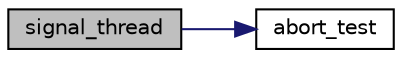 digraph "signal_thread"
{
 // LATEX_PDF_SIZE
  edge [fontname="Helvetica",fontsize="10",labelfontname="Helvetica",labelfontsize="10"];
  node [fontname="Helvetica",fontsize="10",shape=record];
  rankdir="LR";
  Node1 [label="signal_thread",height=0.2,width=0.4,color="black", fillcolor="grey75", style="filled", fontcolor="black",tooltip=" "];
  Node1 -> Node2 [color="midnightblue",fontsize="10",style="solid"];
  Node2 [label="abort_test",height=0.2,width=0.4,color="black", fillcolor="white", style="filled",URL="$qcarcam__test_8cpp.html#a1302b3a0cdfaee0c0010ed5275c8023d",tooltip=" "];
}

